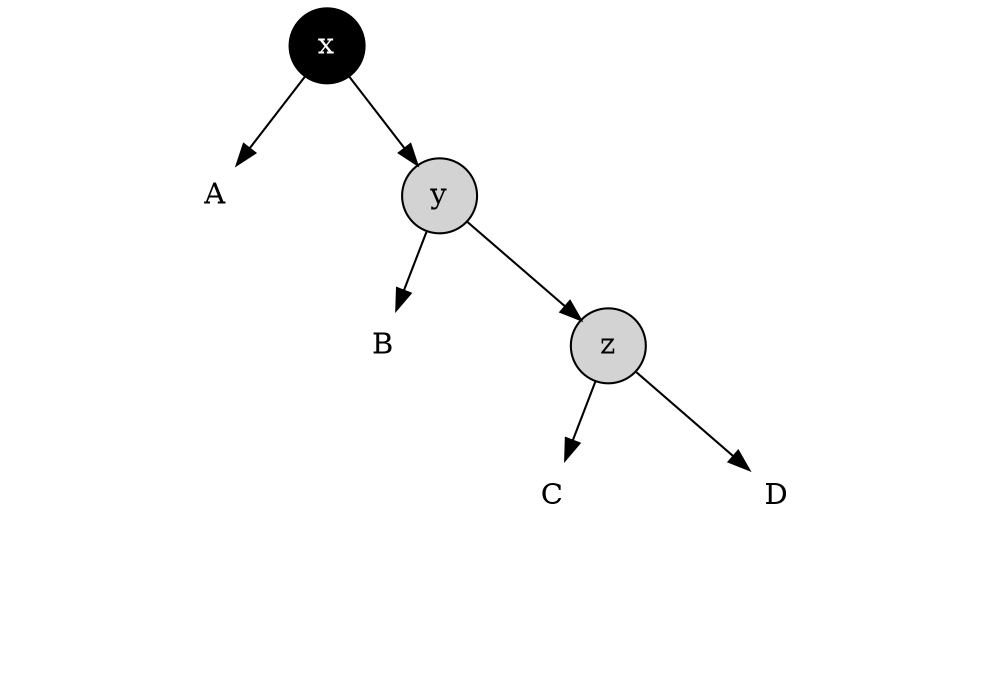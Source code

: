 digraph G{
    margin="0";
	node[shape=circle]
	ax[label="x", style=filled, fillcolor=black, fontcolor=white];
	aA[label="A", style=filled, color=white];
	nilaAl[label="", style=invis];
	nilaAr[label="", style=invis];
	nilaAm[label="", style=invis];
	aA->nilaAl[style=invis];
	aA->nilaAm[style=invis];
	aA->nilaAr[style=invis];
	{rank=same nilaAl->nilaAm->nilaAr[style=invis]}
	ay[label="y", style=filled, fillcolor=lightgray, fontcolor=black];
	aB[label="B", style=filled, color=white];
	nilaBl[label="", style=invis];
	nilaBr[label="", style=invis];
	nilaBm[label="", style=invis];
	aB->nilaBl[style=invis];
	aB->nilaBm[style=invis];
	aB->nilaBr[style=invis];
	{rank=same nilaBl->nilaBm->nilaBr[style=invis]}
	az[label="z", style=filled, fillcolor=lightgray, fontcolor=black];
	aC[label="C", style=filled, color=white];
	nilaCl[label="", style=invis];
	nilaCr[label="", style=invis];
	nilaCm[label="", style=invis];
	aC->nilaCl[style=invis];
	aC->nilaCm[style=invis];
	aC->nilaCr[style=invis];
	{rank=same nilaCl->nilaCm->nilaCr[style=invis]}
	aD[label="D", style=filled, color=white];
	nilaDl[label="", style=invis];
	nilaDr[label="", style=invis];
	nilaDm[label="", style=invis];
	aD->nilaDl[style=invis];
	aD->nilaDm[style=invis];
	aD->nilaDr[style=invis];
	{rank=same nilaDl->nilaDm->nilaDr[style=invis]}
	nilazm[label="", style=invis];
	az->aC
	az->nilazm[style=invis];
	az->aD
	{rank=same aC->nilazm->aD[style=invis]}
	nilaym[label="", style=invis];
	ay->aB
	ay->nilaym[style=invis];
	ay->az
	{rank=same aB->nilaym->az[style=invis]}
	nilaxm[label="", style=invis];
	ax->aA
	ax->nilaxm[style=invis];
	ax->ay
	{rank=same aA->nilaxm->ay[style=invis]}
}